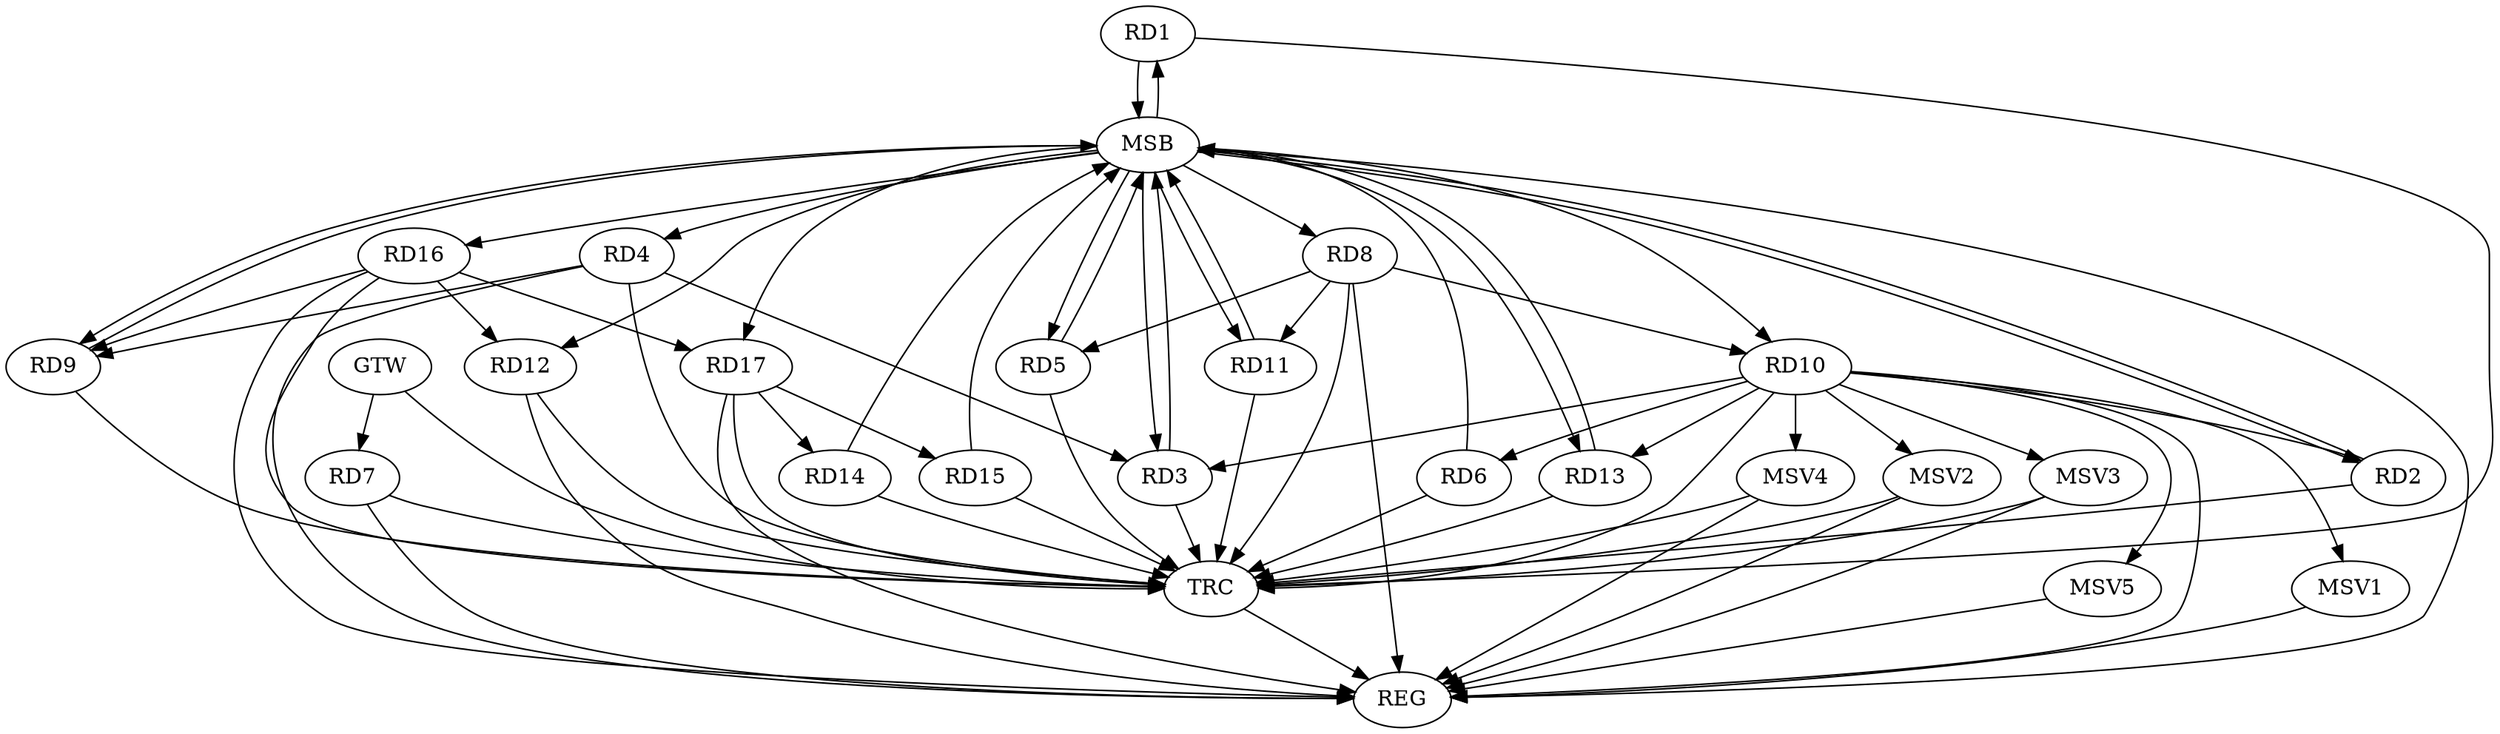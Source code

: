 strict digraph G {
  RD1 [ label="RD1" ];
  RD2 [ label="RD2" ];
  RD3 [ label="RD3" ];
  RD4 [ label="RD4" ];
  RD5 [ label="RD5" ];
  RD6 [ label="RD6" ];
  RD7 [ label="RD7" ];
  RD8 [ label="RD8" ];
  RD9 [ label="RD9" ];
  RD10 [ label="RD10" ];
  RD11 [ label="RD11" ];
  RD12 [ label="RD12" ];
  RD13 [ label="RD13" ];
  RD14 [ label="RD14" ];
  RD15 [ label="RD15" ];
  RD16 [ label="RD16" ];
  RD17 [ label="RD17" ];
  GTW [ label="GTW" ];
  REG [ label="REG" ];
  MSB [ label="MSB" ];
  TRC [ label="TRC" ];
  MSV1 [ label="MSV1" ];
  MSV2 [ label="MSV2" ];
  MSV3 [ label="MSV3" ];
  MSV4 [ label="MSV4" ];
  MSV5 [ label="MSV5" ];
  RD10 -> RD2;
  RD4 -> RD3;
  RD10 -> RD3;
  RD4 -> RD9;
  RD8 -> RD5;
  RD10 -> RD6;
  RD8 -> RD10;
  RD8 -> RD11;
  RD16 -> RD9;
  RD10 -> RD13;
  RD16 -> RD12;
  RD17 -> RD14;
  RD17 -> RD15;
  RD16 -> RD17;
  GTW -> RD7;
  RD4 -> REG;
  RD7 -> REG;
  RD8 -> REG;
  RD10 -> REG;
  RD12 -> REG;
  RD16 -> REG;
  RD17 -> REG;
  RD1 -> MSB;
  MSB -> RD3;
  MSB -> RD12;
  MSB -> REG;
  RD2 -> MSB;
  MSB -> RD16;
  MSB -> RD17;
  RD3 -> MSB;
  MSB -> RD1;
  MSB -> RD11;
  RD5 -> MSB;
  RD6 -> MSB;
  MSB -> RD2;
  MSB -> RD9;
  RD9 -> MSB;
  RD11 -> MSB;
  MSB -> RD4;
  MSB -> RD5;
  MSB -> RD13;
  RD13 -> MSB;
  RD14 -> MSB;
  MSB -> RD8;
  MSB -> RD10;
  RD15 -> MSB;
  RD1 -> TRC;
  RD2 -> TRC;
  RD3 -> TRC;
  RD4 -> TRC;
  RD5 -> TRC;
  RD6 -> TRC;
  RD7 -> TRC;
  RD8 -> TRC;
  RD9 -> TRC;
  RD10 -> TRC;
  RD11 -> TRC;
  RD12 -> TRC;
  RD13 -> TRC;
  RD14 -> TRC;
  RD15 -> TRC;
  RD16 -> TRC;
  RD17 -> TRC;
  GTW -> TRC;
  TRC -> REG;
  RD10 -> MSV1;
  RD10 -> MSV2;
  MSV1 -> REG;
  MSV2 -> REG;
  MSV2 -> TRC;
  RD10 -> MSV3;
  RD10 -> MSV4;
  RD10 -> MSV5;
  MSV3 -> REG;
  MSV3 -> TRC;
  MSV4 -> REG;
  MSV4 -> TRC;
  MSV5 -> REG;
}
